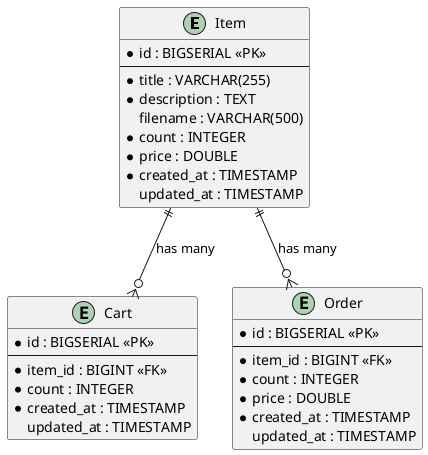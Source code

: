 @startuml
entity Item {
  * id : BIGSERIAL <<PK>>
  --
  * title : VARCHAR(255)
  * description : TEXT
  filename : VARCHAR(500)
  * count : INTEGER
  * price : DOUBLE
  * created_at : TIMESTAMP
  updated_at : TIMESTAMP
}

entity Cart {
  * id : BIGSERIAL <<PK>>
  --
  * item_id : BIGINT <<FK>>
  * count : INTEGER
  * created_at : TIMESTAMP
  updated_at : TIMESTAMP
}

entity Order {
  * id : BIGSERIAL <<PK>>
  --
  * item_id : BIGINT <<FK>>
  * count : INTEGER
  * price : DOUBLE
  * created_at : TIMESTAMP
  updated_at : TIMESTAMP
}


Item ||--o{ Cart : "has many"
Item ||--o{ Order : "has many"

@enduml



